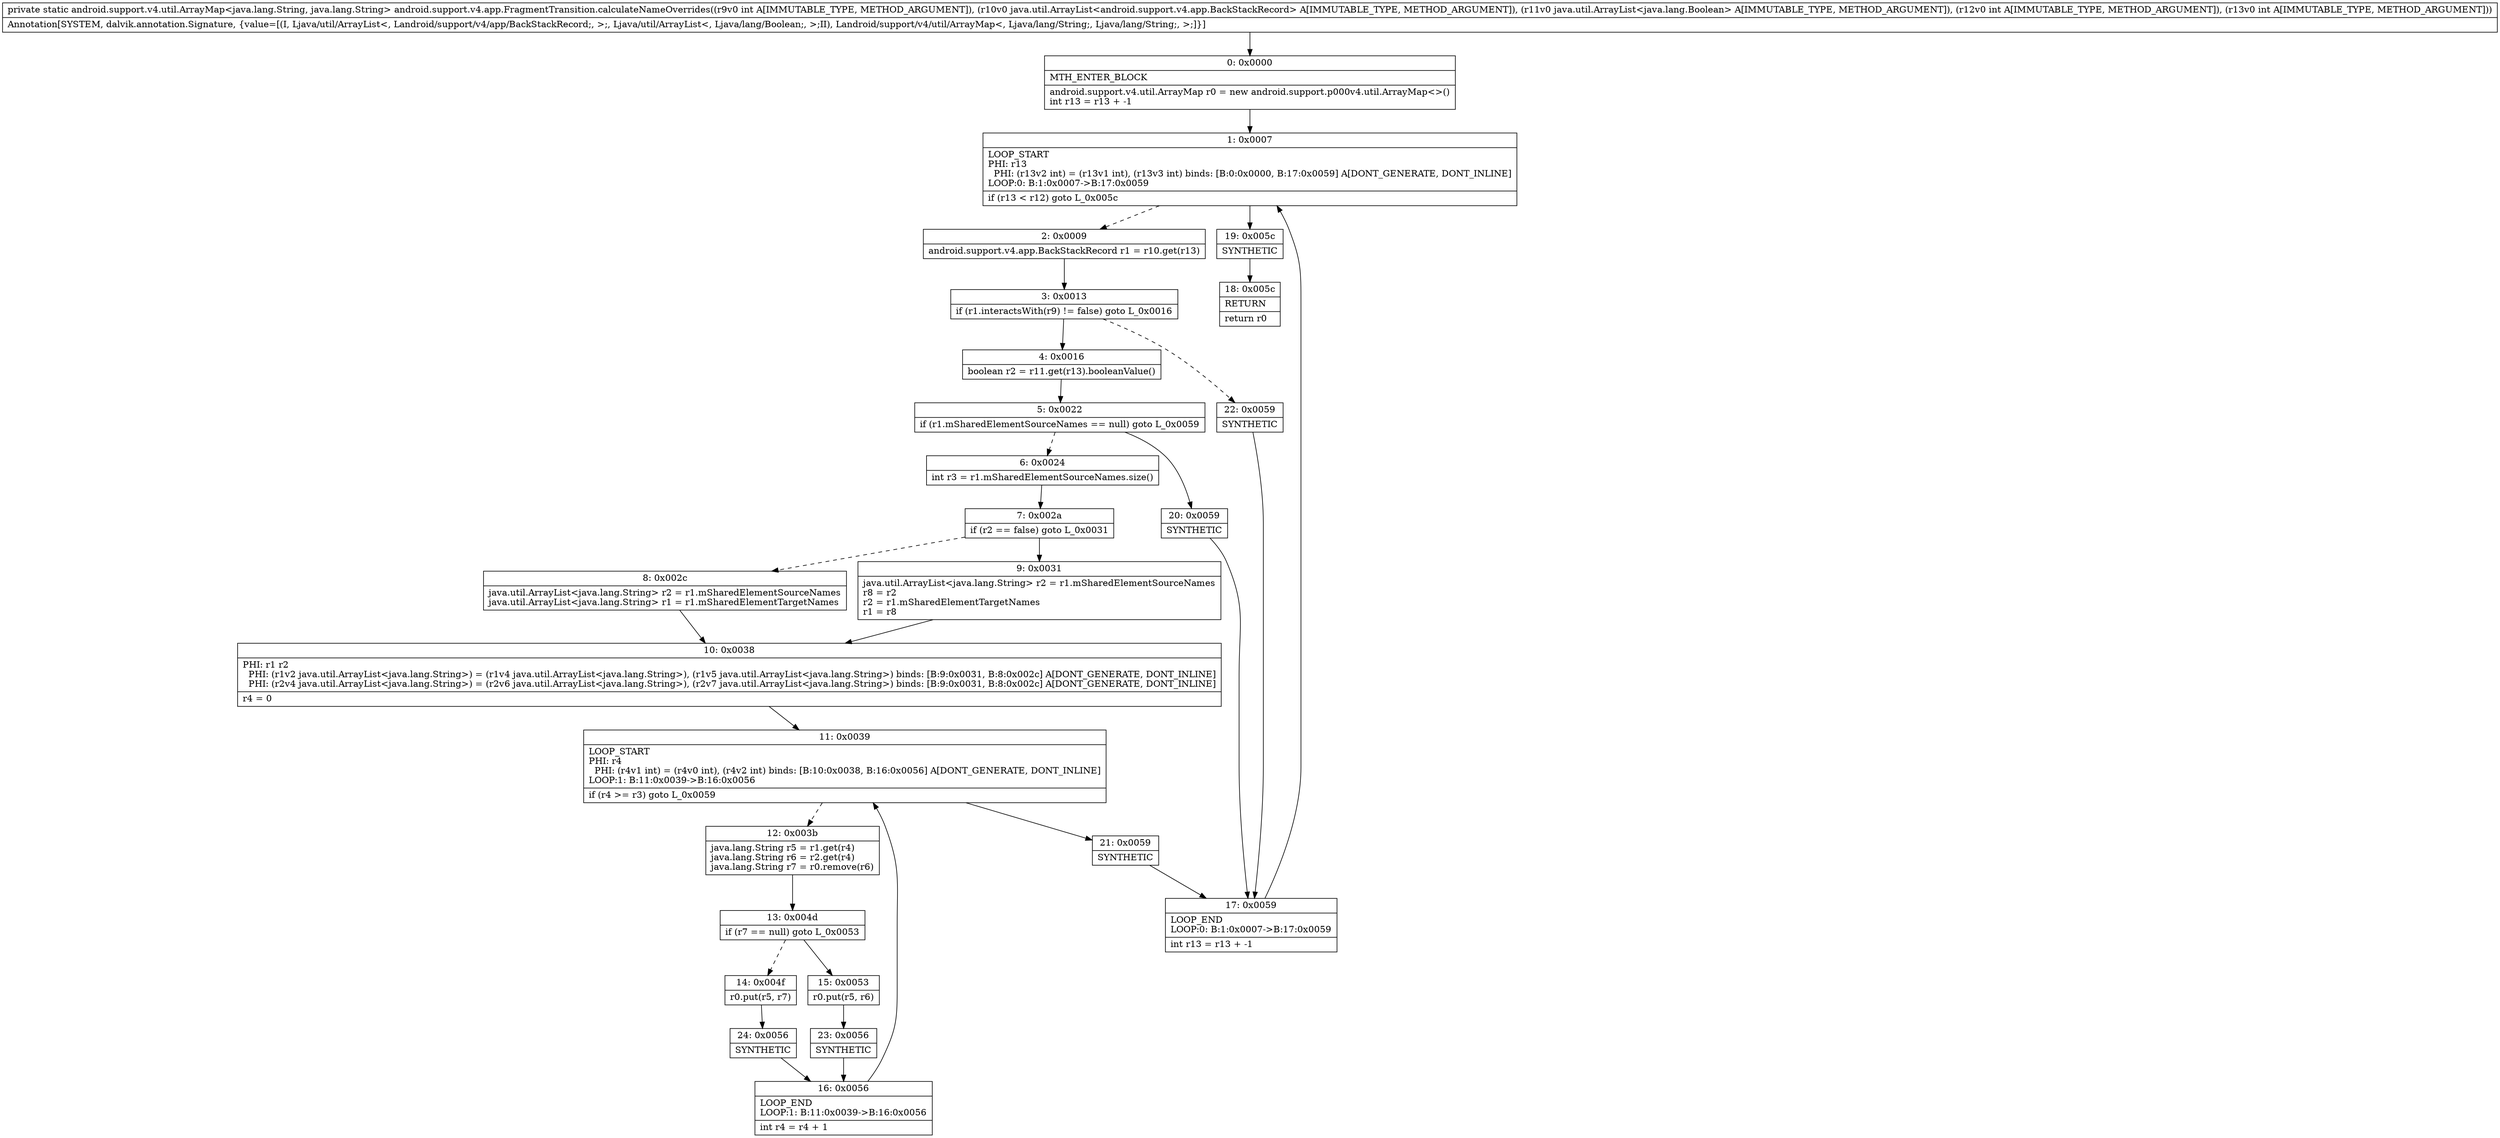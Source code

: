 digraph "CFG forandroid.support.v4.app.FragmentTransition.calculateNameOverrides(ILjava\/util\/ArrayList;Ljava\/util\/ArrayList;II)Landroid\/support\/v4\/util\/ArrayMap;" {
Node_0 [shape=record,label="{0\:\ 0x0000|MTH_ENTER_BLOCK\l|android.support.v4.util.ArrayMap r0 = new android.support.p000v4.util.ArrayMap\<\>()\lint r13 = r13 + \-1\l}"];
Node_1 [shape=record,label="{1\:\ 0x0007|LOOP_START\lPHI: r13 \l  PHI: (r13v2 int) = (r13v1 int), (r13v3 int) binds: [B:0:0x0000, B:17:0x0059] A[DONT_GENERATE, DONT_INLINE]\lLOOP:0: B:1:0x0007\-\>B:17:0x0059\l|if (r13 \< r12) goto L_0x005c\l}"];
Node_2 [shape=record,label="{2\:\ 0x0009|android.support.v4.app.BackStackRecord r1 = r10.get(r13)\l}"];
Node_3 [shape=record,label="{3\:\ 0x0013|if (r1.interactsWith(r9) != false) goto L_0x0016\l}"];
Node_4 [shape=record,label="{4\:\ 0x0016|boolean r2 = r11.get(r13).booleanValue()\l}"];
Node_5 [shape=record,label="{5\:\ 0x0022|if (r1.mSharedElementSourceNames == null) goto L_0x0059\l}"];
Node_6 [shape=record,label="{6\:\ 0x0024|int r3 = r1.mSharedElementSourceNames.size()\l}"];
Node_7 [shape=record,label="{7\:\ 0x002a|if (r2 == false) goto L_0x0031\l}"];
Node_8 [shape=record,label="{8\:\ 0x002c|java.util.ArrayList\<java.lang.String\> r2 = r1.mSharedElementSourceNames\ljava.util.ArrayList\<java.lang.String\> r1 = r1.mSharedElementTargetNames\l}"];
Node_9 [shape=record,label="{9\:\ 0x0031|java.util.ArrayList\<java.lang.String\> r2 = r1.mSharedElementSourceNames\lr8 = r2\lr2 = r1.mSharedElementTargetNames\lr1 = r8\l}"];
Node_10 [shape=record,label="{10\:\ 0x0038|PHI: r1 r2 \l  PHI: (r1v2 java.util.ArrayList\<java.lang.String\>) = (r1v4 java.util.ArrayList\<java.lang.String\>), (r1v5 java.util.ArrayList\<java.lang.String\>) binds: [B:9:0x0031, B:8:0x002c] A[DONT_GENERATE, DONT_INLINE]\l  PHI: (r2v4 java.util.ArrayList\<java.lang.String\>) = (r2v6 java.util.ArrayList\<java.lang.String\>), (r2v7 java.util.ArrayList\<java.lang.String\>) binds: [B:9:0x0031, B:8:0x002c] A[DONT_GENERATE, DONT_INLINE]\l|r4 = 0\l}"];
Node_11 [shape=record,label="{11\:\ 0x0039|LOOP_START\lPHI: r4 \l  PHI: (r4v1 int) = (r4v0 int), (r4v2 int) binds: [B:10:0x0038, B:16:0x0056] A[DONT_GENERATE, DONT_INLINE]\lLOOP:1: B:11:0x0039\-\>B:16:0x0056\l|if (r4 \>= r3) goto L_0x0059\l}"];
Node_12 [shape=record,label="{12\:\ 0x003b|java.lang.String r5 = r1.get(r4)\ljava.lang.String r6 = r2.get(r4)\ljava.lang.String r7 = r0.remove(r6)\l}"];
Node_13 [shape=record,label="{13\:\ 0x004d|if (r7 == null) goto L_0x0053\l}"];
Node_14 [shape=record,label="{14\:\ 0x004f|r0.put(r5, r7)\l}"];
Node_15 [shape=record,label="{15\:\ 0x0053|r0.put(r5, r6)\l}"];
Node_16 [shape=record,label="{16\:\ 0x0056|LOOP_END\lLOOP:1: B:11:0x0039\-\>B:16:0x0056\l|int r4 = r4 + 1\l}"];
Node_17 [shape=record,label="{17\:\ 0x0059|LOOP_END\lLOOP:0: B:1:0x0007\-\>B:17:0x0059\l|int r13 = r13 + \-1\l}"];
Node_18 [shape=record,label="{18\:\ 0x005c|RETURN\l|return r0\l}"];
Node_19 [shape=record,label="{19\:\ 0x005c|SYNTHETIC\l}"];
Node_20 [shape=record,label="{20\:\ 0x0059|SYNTHETIC\l}"];
Node_21 [shape=record,label="{21\:\ 0x0059|SYNTHETIC\l}"];
Node_22 [shape=record,label="{22\:\ 0x0059|SYNTHETIC\l}"];
Node_23 [shape=record,label="{23\:\ 0x0056|SYNTHETIC\l}"];
Node_24 [shape=record,label="{24\:\ 0x0056|SYNTHETIC\l}"];
MethodNode[shape=record,label="{private static android.support.v4.util.ArrayMap\<java.lang.String, java.lang.String\> android.support.v4.app.FragmentTransition.calculateNameOverrides((r9v0 int A[IMMUTABLE_TYPE, METHOD_ARGUMENT]), (r10v0 java.util.ArrayList\<android.support.v4.app.BackStackRecord\> A[IMMUTABLE_TYPE, METHOD_ARGUMENT]), (r11v0 java.util.ArrayList\<java.lang.Boolean\> A[IMMUTABLE_TYPE, METHOD_ARGUMENT]), (r12v0 int A[IMMUTABLE_TYPE, METHOD_ARGUMENT]), (r13v0 int A[IMMUTABLE_TYPE, METHOD_ARGUMENT]))  | Annotation[SYSTEM, dalvik.annotation.Signature, \{value=[(I, Ljava\/util\/ArrayList\<, Landroid\/support\/v4\/app\/BackStackRecord;, \>;, Ljava\/util\/ArrayList\<, Ljava\/lang\/Boolean;, \>;II), Landroid\/support\/v4\/util\/ArrayMap\<, Ljava\/lang\/String;, Ljava\/lang\/String;, \>;]\}]\l}"];
MethodNode -> Node_0;
Node_0 -> Node_1;
Node_1 -> Node_2[style=dashed];
Node_1 -> Node_19;
Node_2 -> Node_3;
Node_3 -> Node_4;
Node_3 -> Node_22[style=dashed];
Node_4 -> Node_5;
Node_5 -> Node_6[style=dashed];
Node_5 -> Node_20;
Node_6 -> Node_7;
Node_7 -> Node_8[style=dashed];
Node_7 -> Node_9;
Node_8 -> Node_10;
Node_9 -> Node_10;
Node_10 -> Node_11;
Node_11 -> Node_12[style=dashed];
Node_11 -> Node_21;
Node_12 -> Node_13;
Node_13 -> Node_14[style=dashed];
Node_13 -> Node_15;
Node_14 -> Node_24;
Node_15 -> Node_23;
Node_16 -> Node_11;
Node_17 -> Node_1;
Node_19 -> Node_18;
Node_20 -> Node_17;
Node_21 -> Node_17;
Node_22 -> Node_17;
Node_23 -> Node_16;
Node_24 -> Node_16;
}

